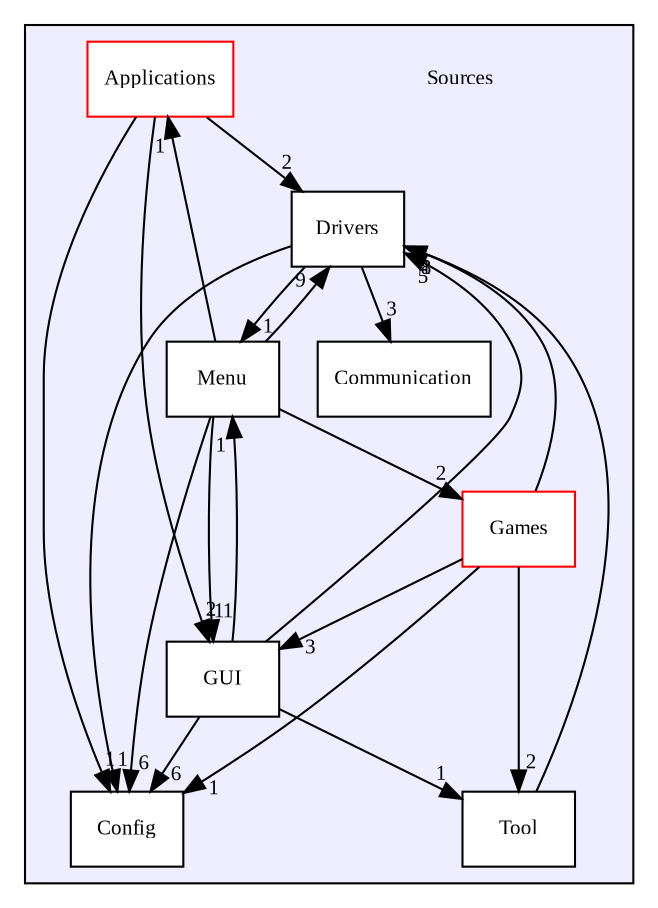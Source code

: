 digraph "Sources" {
  compound=true
  node [ fontsize="10", fontname="TimesNewRoman"];
  edge [ labelfontsize="10", labelfontname="TimesNewRoman"];
  subgraph clusterdir_937900b87e0c7a5fa01190c395fb83f7 {
    graph [ bgcolor="#eeeeff", pencolor="black", label="" URL="dir_937900b87e0c7a5fa01190c395fb83f7.html"];
    dir_937900b87e0c7a5fa01190c395fb83f7 [shape=plaintext label="Sources"];
    dir_3352201c8297b49070269adae53d2a56 [shape=box label="Applications" color="red" fillcolor="white" style="filled" URL="dir_3352201c8297b49070269adae53d2a56.html"];
    dir_36fba15494ad53a40ae1a51619fb289c [shape=box label="Communication" color="black" fillcolor="white" style="filled" URL="dir_36fba15494ad53a40ae1a51619fb289c.html"];
    dir_95159fc6f8f337200fe1cf14cb13c2a7 [shape=box label="Config" color="black" fillcolor="white" style="filled" URL="dir_95159fc6f8f337200fe1cf14cb13c2a7.html"];
    dir_abb47d9036a42ab5431b8adc2735c9e9 [shape=box label="Drivers" color="black" fillcolor="white" style="filled" URL="dir_abb47d9036a42ab5431b8adc2735c9e9.html"];
    dir_7a8ccb56a9e8ce43d4dc66eeef1b5636 [shape=box label="Games" color="red" fillcolor="white" style="filled" URL="dir_7a8ccb56a9e8ce43d4dc66eeef1b5636.html"];
    dir_2e65faa0945d6e1f05f940285ea6dae8 [shape=box label="GUI" color="black" fillcolor="white" style="filled" URL="dir_2e65faa0945d6e1f05f940285ea6dae8.html"];
    dir_df38b64806a1b34e0c5fa6dc544da132 [shape=box label="Menu" color="black" fillcolor="white" style="filled" URL="dir_df38b64806a1b34e0c5fa6dc544da132.html"];
    dir_1cc0d7433a75094a3f1837acdc26fc70 [shape=box label="Tool" color="black" fillcolor="white" style="filled" URL="dir_1cc0d7433a75094a3f1837acdc26fc70.html"];
  }
  dir_2e65faa0945d6e1f05f940285ea6dae8->dir_abb47d9036a42ab5431b8adc2735c9e9 [headlabel="5", labeldistance=1.5 headhref="dir_000003_000001.html"];
  dir_2e65faa0945d6e1f05f940285ea6dae8->dir_df38b64806a1b34e0c5fa6dc544da132 [headlabel="1", labeldistance=1.5 headhref="dir_000003_000002.html"];
  dir_2e65faa0945d6e1f05f940285ea6dae8->dir_1cc0d7433a75094a3f1837acdc26fc70 [headlabel="1", labeldistance=1.5 headhref="dir_000003_000011.html"];
  dir_2e65faa0945d6e1f05f940285ea6dae8->dir_95159fc6f8f337200fe1cf14cb13c2a7 [headlabel="6", labeldistance=1.5 headhref="dir_000003_000004.html"];
  dir_abb47d9036a42ab5431b8adc2735c9e9->dir_df38b64806a1b34e0c5fa6dc544da132 [headlabel="1", labeldistance=1.5 headhref="dir_000001_000002.html"];
  dir_abb47d9036a42ab5431b8adc2735c9e9->dir_95159fc6f8f337200fe1cf14cb13c2a7 [headlabel="1", labeldistance=1.5 headhref="dir_000001_000004.html"];
  dir_abb47d9036a42ab5431b8adc2735c9e9->dir_36fba15494ad53a40ae1a51619fb289c [headlabel="3", labeldistance=1.5 headhref="dir_000001_000005.html"];
  dir_df38b64806a1b34e0c5fa6dc544da132->dir_2e65faa0945d6e1f05f940285ea6dae8 [headlabel="11", labeldistance=1.5 headhref="dir_000002_000003.html"];
  dir_df38b64806a1b34e0c5fa6dc544da132->dir_abb47d9036a42ab5431b8adc2735c9e9 [headlabel="9", labeldistance=1.5 headhref="dir_000002_000001.html"];
  dir_df38b64806a1b34e0c5fa6dc544da132->dir_7a8ccb56a9e8ce43d4dc66eeef1b5636 [headlabel="2", labeldistance=1.5 headhref="dir_000002_000008.html"];
  dir_df38b64806a1b34e0c5fa6dc544da132->dir_3352201c8297b49070269adae53d2a56 [headlabel="1", labeldistance=1.5 headhref="dir_000002_000006.html"];
  dir_df38b64806a1b34e0c5fa6dc544da132->dir_95159fc6f8f337200fe1cf14cb13c2a7 [headlabel="6", labeldistance=1.5 headhref="dir_000002_000004.html"];
  dir_7a8ccb56a9e8ce43d4dc66eeef1b5636->dir_2e65faa0945d6e1f05f940285ea6dae8 [headlabel="3", labeldistance=1.5 headhref="dir_000008_000003.html"];
  dir_7a8ccb56a9e8ce43d4dc66eeef1b5636->dir_abb47d9036a42ab5431b8adc2735c9e9 [headlabel="8", labeldistance=1.5 headhref="dir_000008_000001.html"];
  dir_7a8ccb56a9e8ce43d4dc66eeef1b5636->dir_1cc0d7433a75094a3f1837acdc26fc70 [headlabel="2", labeldistance=1.5 headhref="dir_000008_000011.html"];
  dir_7a8ccb56a9e8ce43d4dc66eeef1b5636->dir_95159fc6f8f337200fe1cf14cb13c2a7 [headlabel="1", labeldistance=1.5 headhref="dir_000008_000004.html"];
  dir_3352201c8297b49070269adae53d2a56->dir_2e65faa0945d6e1f05f940285ea6dae8 [headlabel="2", labeldistance=1.5 headhref="dir_000006_000003.html"];
  dir_3352201c8297b49070269adae53d2a56->dir_abb47d9036a42ab5431b8adc2735c9e9 [headlabel="2", labeldistance=1.5 headhref="dir_000006_000001.html"];
  dir_3352201c8297b49070269adae53d2a56->dir_95159fc6f8f337200fe1cf14cb13c2a7 [headlabel="1", labeldistance=1.5 headhref="dir_000006_000004.html"];
  dir_1cc0d7433a75094a3f1837acdc26fc70->dir_abb47d9036a42ab5431b8adc2735c9e9 [headlabel="1", labeldistance=1.5 headhref="dir_000011_000001.html"];
}
